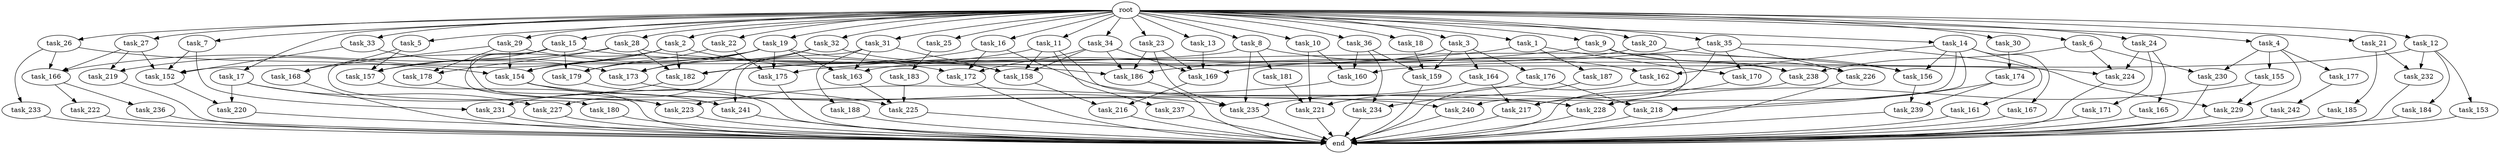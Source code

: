 digraph G {
  task_8 [size="102.400000"];
  task_239 [size="49821620633.600006"];
  task_173 [size="158913789952.000000"];
  task_158 [size="210453397504.000000"];
  task_17 [size="102.400000"];
  task_32 [size="102.400000"];
  root [size="0.000000"];
  task_223 [size="115105123532.800003"];
  task_242 [size="30923764531.200001"];
  task_157 [size="131425999257.600006"];
  task_11 [size="102.400000"];
  task_161 [size="3435973836.800000"];
  task_159 [size="46385646796.800003"];
  task_26 [size="102.400000"];
  task_15 [size="102.400000"];
  task_167 [size="3435973836.800000"];
  task_227 [size="107374182400.000000"];
  task_220 [size="24910810316.800003"];
  task_166 [size="108233175859.200012"];
  task_184 [size="30923764531.200001"];
  task_177 [size="3435973836.800000"];
  task_33 [size="102.400000"];
  task_186 [size="162349763788.800018"];
  task_181 [size="21474836480.000000"];
  task_231 [size="45526653337.600006"];
  task_216 [size="44667659878.400002"];
  task_233 [size="69578470195.199997"];
  task_176 [size="30923764531.200001"];
  end [size="0.000000"];
  task_13 [size="102.400000"];
  task_153 [size="30923764531.200001"];
  task_30 [size="102.400000"];
  task_5 [size="102.400000"];
  task_237 [size="85899345920.000000"];
  task_183 [size="13743895347.200001"];
  task_6 [size="102.400000"];
  task_228 [size="261134011596.800018"];
  task_240 [size="171798691840.000000"];
  task_22 [size="102.400000"];
  task_169 [size="151182848819.200012"];
  task_3 [size="102.400000"];
  task_179 [size="103938208563.200012"];
  task_187 [size="7730941132.800000"];
  task_164 [size="30923764531.200001"];
  task_221 [size="202722456371.200012"];
  task_241 [size="135720966553.600006"];
  task_236 [size="21474836480.000000"];
  task_230 [size="6871947673.600000"];
  task_234 [size="49821620633.600006"];
  task_188 [size="7730941132.800000"];
  task_35 [size="102.400000"];
  task_16 [size="102.400000"];
  task_154 [size="139156940390.399994"];
  task_175 [size="127990025420.800003"];
  task_224 [size="65283502899.200005"];
  task_155 [size="3435973836.800000"];
  task_160 [size="124554051584.000000"];
  task_182 [size="166644731084.800018"];
  task_21 [size="102.400000"];
  task_18 [size="102.400000"];
  task_180 [size="30923764531.200001"];
  task_31 [size="102.400000"];
  task_9 [size="102.400000"];
  task_162 [size="24910810316.800003"];
  task_168 [size="83322365542.400009"];
  task_28 [size="102.400000"];
  task_174 [size="21474836480.000000"];
  task_217 [size="104797202022.400009"];
  task_29 [size="102.400000"];
  task_185 [size="3435973836.800000"];
  task_34 [size="102.400000"];
  task_10 [size="102.400000"];
  task_163 [size="46385646796.800003"];
  task_178 [size="44667659878.400002"];
  task_2 [size="102.400000"];
  task_171 [size="30923764531.200001"];
  task_225 [size="115105123532.800003"];
  task_7 [size="102.400000"];
  task_14 [size="102.400000"];
  task_156 [size="42090679500.800003"];
  task_222 [size="21474836480.000000"];
  task_24 [size="102.400000"];
  task_218 [size="55834574848.000000"];
  task_19 [size="102.400000"];
  task_219 [size="49821620633.600006"];
  task_226 [size="140874927308.800018"];
  task_36 [size="102.400000"];
  task_170 [size="93630287052.800003"];
  task_25 [size="102.400000"];
  task_4 [size="102.400000"];
  task_235 [size="36077725286.400002"];
  task_27 [size="102.400000"];
  task_232 [size="34359738368.000000"];
  task_229 [size="175234665676.800018"];
  task_23 [size="102.400000"];
  task_12 [size="102.400000"];
  task_165 [size="30923764531.200001"];
  task_1 [size="102.400000"];
  task_152 [size="113387136614.400009"];
  task_172 [size="58411555225.600006"];
  task_20 [size="102.400000"];
  task_238 [size="89335319756.800003"];

  task_8 -> task_181 [size="209715200.000000"];
  task_8 -> task_162 [size="209715200.000000"];
  task_8 -> task_152 [size="209715200.000000"];
  task_8 -> task_235 [size="209715200.000000"];
  task_239 -> end [size="1.000000"];
  task_173 -> task_235 [size="33554432.000000"];
  task_158 -> task_216 [size="134217728.000000"];
  task_17 -> task_227 [size="209715200.000000"];
  task_17 -> task_220 [size="209715200.000000"];
  task_17 -> task_225 [size="209715200.000000"];
  task_32 -> task_227 [size="838860800.000000"];
  task_32 -> task_173 [size="838860800.000000"];
  task_32 -> task_158 [size="838860800.000000"];
  root -> task_8 [size="1.000000"];
  root -> task_14 [size="1.000000"];
  root -> task_24 [size="1.000000"];
  root -> task_13 [size="1.000000"];
  root -> task_17 [size="1.000000"];
  root -> task_21 [size="1.000000"];
  root -> task_18 [size="1.000000"];
  root -> task_22 [size="1.000000"];
  root -> task_31 [size="1.000000"];
  root -> task_9 [size="1.000000"];
  root -> task_5 [size="1.000000"];
  root -> task_36 [size="1.000000"];
  root -> task_32 [size="1.000000"];
  root -> task_26 [size="1.000000"];
  root -> task_15 [size="1.000000"];
  root -> task_6 [size="1.000000"];
  root -> task_4 [size="1.000000"];
  root -> task_25 [size="1.000000"];
  root -> task_30 [size="1.000000"];
  root -> task_34 [size="1.000000"];
  root -> task_3 [size="1.000000"];
  root -> task_19 [size="1.000000"];
  root -> task_10 [size="1.000000"];
  root -> task_23 [size="1.000000"];
  root -> task_12 [size="1.000000"];
  root -> task_1 [size="1.000000"];
  root -> task_33 [size="1.000000"];
  root -> task_2 [size="1.000000"];
  root -> task_29 [size="1.000000"];
  root -> task_20 [size="1.000000"];
  root -> task_35 [size="1.000000"];
  root -> task_7 [size="1.000000"];
  root -> task_27 [size="1.000000"];
  root -> task_11 [size="1.000000"];
  root -> task_28 [size="1.000000"];
  root -> task_16 [size="1.000000"];
  task_223 -> end [size="1.000000"];
  task_242 -> end [size="1.000000"];
  task_157 -> end [size="1.000000"];
  task_11 -> task_237 [size="838860800.000000"];
  task_11 -> task_228 [size="838860800.000000"];
  task_11 -> task_158 [size="838860800.000000"];
  task_11 -> task_182 [size="838860800.000000"];
  task_161 -> end [size="1.000000"];
  task_159 -> end [size="1.000000"];
  task_26 -> task_154 [size="679477248.000000"];
  task_26 -> task_233 [size="679477248.000000"];
  task_26 -> task_166 [size="679477248.000000"];
  task_15 -> task_223 [size="301989888.000000"];
  task_15 -> task_157 [size="301989888.000000"];
  task_15 -> task_180 [size="301989888.000000"];
  task_15 -> task_179 [size="301989888.000000"];
  task_15 -> task_156 [size="301989888.000000"];
  task_167 -> end [size="1.000000"];
  task_227 -> end [size="1.000000"];
  task_220 -> end [size="1.000000"];
  task_166 -> task_236 [size="209715200.000000"];
  task_166 -> task_222 [size="209715200.000000"];
  task_184 -> end [size="1.000000"];
  task_177 -> task_242 [size="301989888.000000"];
  task_33 -> task_152 [size="411041792.000000"];
  task_33 -> task_173 [size="411041792.000000"];
  task_186 -> end [size="1.000000"];
  task_181 -> task_221 [size="838860800.000000"];
  task_231 -> end [size="1.000000"];
  task_216 -> end [size="1.000000"];
  task_233 -> end [size="1.000000"];
  task_176 -> task_221 [size="301989888.000000"];
  task_176 -> task_218 [size="301989888.000000"];
  task_13 -> task_169 [size="838860800.000000"];
  task_153 -> end [size="1.000000"];
  task_30 -> task_174 [size="209715200.000000"];
  task_5 -> task_157 [size="679477248.000000"];
  task_5 -> task_168 [size="679477248.000000"];
  task_237 -> end [size="1.000000"];
  task_183 -> task_225 [size="838860800.000000"];
  task_6 -> task_230 [size="33554432.000000"];
  task_6 -> task_224 [size="33554432.000000"];
  task_6 -> task_238 [size="33554432.000000"];
  task_228 -> end [size="1.000000"];
  task_240 -> end [size="1.000000"];
  task_22 -> task_175 [size="411041792.000000"];
  task_22 -> task_179 [size="411041792.000000"];
  task_169 -> task_216 [size="301989888.000000"];
  task_3 -> task_159 [size="301989888.000000"];
  task_3 -> task_169 [size="301989888.000000"];
  task_3 -> task_176 [size="301989888.000000"];
  task_3 -> task_164 [size="301989888.000000"];
  task_179 -> end [size="1.000000"];
  task_187 -> task_234 [size="411041792.000000"];
  task_164 -> task_235 [size="75497472.000000"];
  task_164 -> task_217 [size="75497472.000000"];
  task_221 -> end [size="1.000000"];
  task_241 -> end [size="1.000000"];
  task_236 -> end [size="1.000000"];
  task_230 -> end [size="1.000000"];
  task_234 -> end [size="1.000000"];
  task_188 -> end [size="1.000000"];
  task_35 -> task_226 [size="838860800.000000"];
  task_35 -> task_229 [size="838860800.000000"];
  task_35 -> task_170 [size="838860800.000000"];
  task_35 -> task_186 [size="838860800.000000"];
  task_35 -> task_240 [size="838860800.000000"];
  task_16 -> task_154 [size="134217728.000000"];
  task_16 -> task_172 [size="134217728.000000"];
  task_16 -> task_218 [size="134217728.000000"];
  task_154 -> task_228 [size="838860800.000000"];
  task_154 -> task_241 [size="838860800.000000"];
  task_154 -> task_240 [size="838860800.000000"];
  task_175 -> end [size="1.000000"];
  task_224 -> end [size="1.000000"];
  task_155 -> task_229 [size="838860800.000000"];
  task_155 -> task_228 [size="838860800.000000"];
  task_160 -> task_223 [size="411041792.000000"];
  task_182 -> task_231 [size="33554432.000000"];
  task_21 -> task_185 [size="33554432.000000"];
  task_21 -> task_232 [size="33554432.000000"];
  task_18 -> task_159 [size="75497472.000000"];
  task_180 -> end [size="1.000000"];
  task_31 -> task_188 [size="75497472.000000"];
  task_31 -> task_241 [size="75497472.000000"];
  task_31 -> task_158 [size="75497472.000000"];
  task_31 -> task_163 [size="75497472.000000"];
  task_9 -> task_175 [size="536870912.000000"];
  task_9 -> task_217 [size="536870912.000000"];
  task_9 -> task_226 [size="536870912.000000"];
  task_9 -> task_238 [size="536870912.000000"];
  task_162 -> end [size="1.000000"];
  task_168 -> end [size="1.000000"];
  task_28 -> task_182 [size="301989888.000000"];
  task_28 -> task_166 [size="301989888.000000"];
  task_28 -> task_224 [size="301989888.000000"];
  task_28 -> task_178 [size="301989888.000000"];
  task_174 -> task_239 [size="75497472.000000"];
  task_174 -> task_218 [size="75497472.000000"];
  task_217 -> end [size="1.000000"];
  task_29 -> task_154 [size="134217728.000000"];
  task_29 -> task_172 [size="134217728.000000"];
  task_29 -> task_178 [size="134217728.000000"];
  task_29 -> task_168 [size="134217728.000000"];
  task_185 -> end [size="1.000000"];
  task_34 -> task_172 [size="301989888.000000"];
  task_34 -> task_169 [size="301989888.000000"];
  task_34 -> task_186 [size="301989888.000000"];
  task_34 -> task_158 [size="301989888.000000"];
  task_10 -> task_160 [size="838860800.000000"];
  task_10 -> task_221 [size="838860800.000000"];
  task_163 -> task_225 [size="75497472.000000"];
  task_178 -> task_223 [size="411041792.000000"];
  task_2 -> task_154 [size="411041792.000000"];
  task_2 -> task_241 [size="411041792.000000"];
  task_2 -> task_219 [size="411041792.000000"];
  task_2 -> task_182 [size="411041792.000000"];
  task_2 -> task_186 [size="411041792.000000"];
  task_171 -> end [size="1.000000"];
  task_225 -> end [size="1.000000"];
  task_7 -> task_231 [size="411041792.000000"];
  task_7 -> task_152 [size="411041792.000000"];
  task_14 -> task_162 [size="33554432.000000"];
  task_14 -> task_156 [size="33554432.000000"];
  task_14 -> task_161 [size="33554432.000000"];
  task_14 -> task_228 [size="33554432.000000"];
  task_14 -> task_167 [size="33554432.000000"];
  task_14 -> task_218 [size="33554432.000000"];
  task_156 -> task_239 [size="411041792.000000"];
  task_222 -> end [size="1.000000"];
  task_24 -> task_165 [size="301989888.000000"];
  task_24 -> task_171 [size="301989888.000000"];
  task_24 -> task_224 [size="301989888.000000"];
  task_218 -> end [size="1.000000"];
  task_19 -> task_157 [size="301989888.000000"];
  task_19 -> task_179 [size="301989888.000000"];
  task_19 -> task_163 [size="301989888.000000"];
  task_19 -> task_175 [size="301989888.000000"];
  task_19 -> task_173 [size="301989888.000000"];
  task_19 -> task_238 [size="301989888.000000"];
  task_219 -> end [size="1.000000"];
  task_226 -> end [size="1.000000"];
  task_36 -> task_159 [size="75497472.000000"];
  task_36 -> task_160 [size="75497472.000000"];
  task_36 -> task_234 [size="75497472.000000"];
  task_170 -> task_217 [size="411041792.000000"];
  task_25 -> task_183 [size="134217728.000000"];
  task_4 -> task_229 [size="33554432.000000"];
  task_4 -> task_230 [size="33554432.000000"];
  task_4 -> task_177 [size="33554432.000000"];
  task_4 -> task_155 [size="33554432.000000"];
  task_235 -> end [size="1.000000"];
  task_27 -> task_166 [size="75497472.000000"];
  task_27 -> task_219 [size="75497472.000000"];
  task_27 -> task_152 [size="75497472.000000"];
  task_232 -> end [size="1.000000"];
  task_229 -> end [size="1.000000"];
  task_23 -> task_235 [size="33554432.000000"];
  task_23 -> task_169 [size="33554432.000000"];
  task_23 -> task_186 [size="33554432.000000"];
  task_12 -> task_153 [size="301989888.000000"];
  task_12 -> task_160 [size="301989888.000000"];
  task_12 -> task_184 [size="301989888.000000"];
  task_12 -> task_232 [size="301989888.000000"];
  task_165 -> end [size="1.000000"];
  task_1 -> task_170 [size="75497472.000000"];
  task_1 -> task_182 [size="75497472.000000"];
  task_1 -> task_187 [size="75497472.000000"];
  task_152 -> task_220 [size="33554432.000000"];
  task_172 -> end [size="1.000000"];
  task_20 -> task_156 [size="75497472.000000"];
  task_20 -> task_163 [size="75497472.000000"];
  task_238 -> end [size="1.000000"];
}
